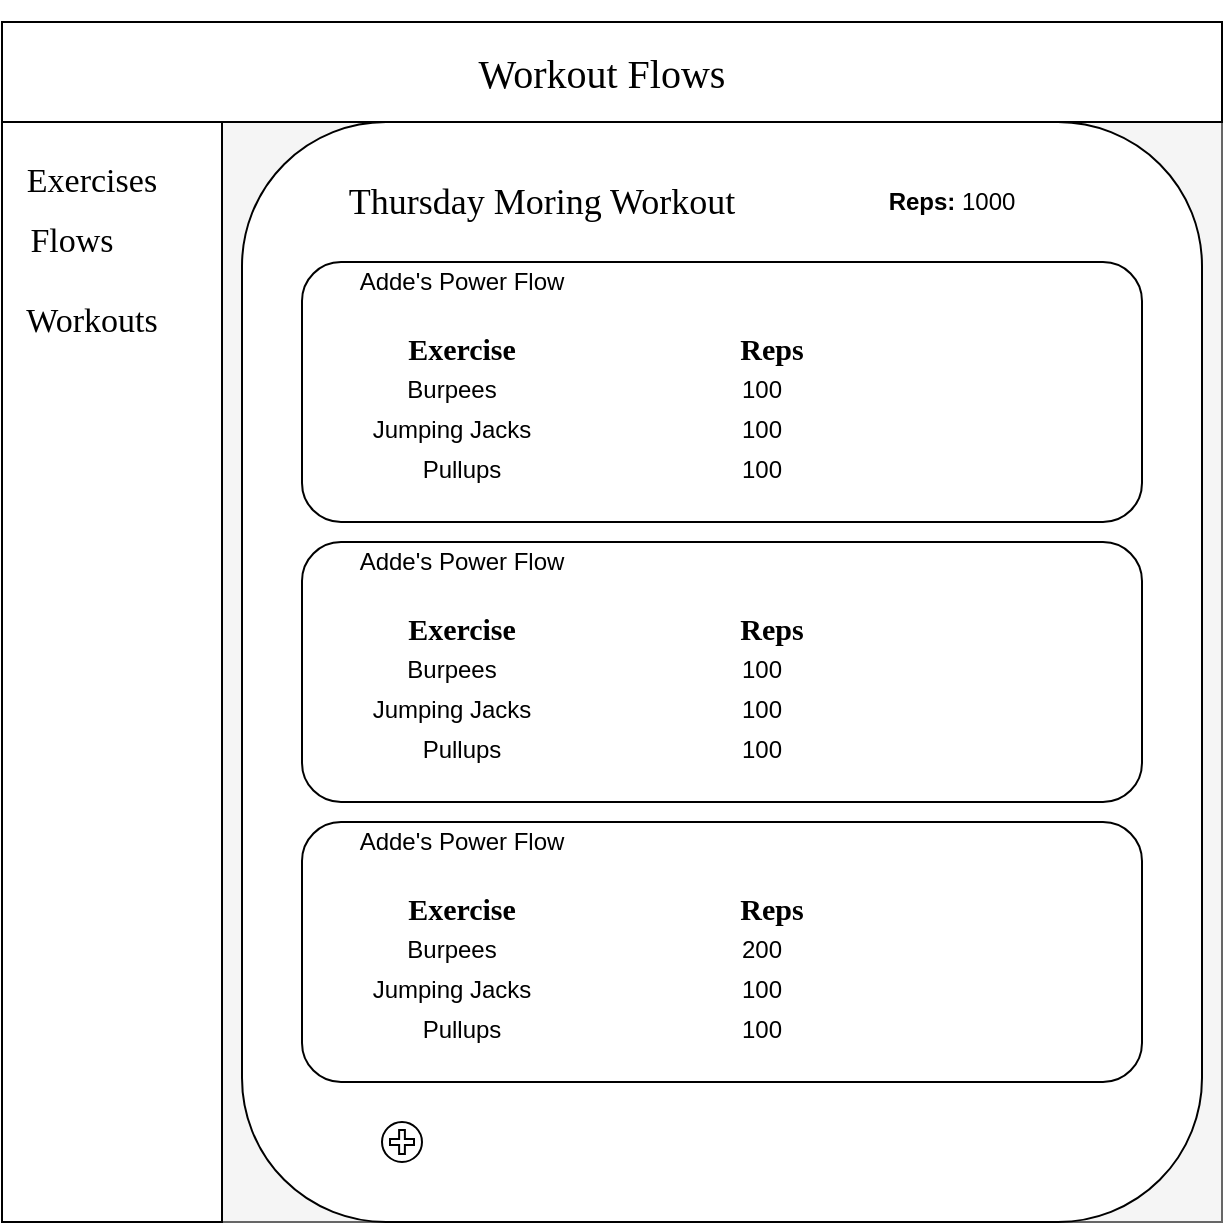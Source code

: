 <mxfile version="13.0.3" type="device"><diagram id="LFOxuoU9jee_rTf8d0ke" name="Page-1"><mxGraphModel dx="1086" dy="966" grid="1" gridSize="10" guides="1" tooltips="1" connect="1" arrows="1" fold="1" page="1" pageScale="1" pageWidth="850" pageHeight="1100" math="0" shadow="0"><root><mxCell id="0"/><mxCell id="1" parent="0"/><mxCell id="dF89HTOef0gVWIuRbW4D-4" value="" style="rounded=0;whiteSpace=wrap;html=1;fillColor=#f5f5f5;strokeColor=#666666;fontColor=#333333;" parent="1" vertex="1"><mxGeometry x="100" y="50" width="610" height="600" as="geometry"/></mxCell><mxCell id="dF89HTOef0gVWIuRbW4D-11" value="&lt;h1&gt;&lt;font style=&quot;font-size: 16px&quot; face=&quot;Georgia&quot;&gt;Workout Flows&lt;/font&gt;&lt;/h1&gt;" style="text;html=1;strokeColor=none;fillColor=none;align=center;verticalAlign=middle;whiteSpace=wrap;rounded=0;" parent="1" vertex="1"><mxGeometry x="240" y="60" width="330" height="20" as="geometry"/></mxCell><mxCell id="dF89HTOef0gVWIuRbW4D-16" value="" style="rounded=0;whiteSpace=wrap;html=1;" parent="1" vertex="1"><mxGeometry x="100" y="50" width="610" height="50" as="geometry"/></mxCell><mxCell id="dF89HTOef0gVWIuRbW4D-17" value="&lt;font face=&quot;Garamond&quot; style=&quot;font-size: 20px&quot;&gt;Workout Flows&lt;/font&gt;" style="text;html=1;strokeColor=none;fillColor=none;align=center;verticalAlign=middle;whiteSpace=wrap;rounded=0;" parent="1" vertex="1"><mxGeometry x="290" y="65" width="220" height="20" as="geometry"/></mxCell><mxCell id="dF89HTOef0gVWIuRbW4D-18" value="" style="rounded=0;whiteSpace=wrap;html=1;" parent="1" vertex="1"><mxGeometry x="100" y="100" width="110" height="550" as="geometry"/></mxCell><mxCell id="dF89HTOef0gVWIuRbW4D-21" value="&lt;font face=&quot;Garamond&quot; style=&quot;font-size: 17px&quot;&gt;Flows&lt;/font&gt;" style="text;html=1;strokeColor=none;fillColor=none;align=center;verticalAlign=middle;whiteSpace=wrap;rounded=0;" parent="1" vertex="1"><mxGeometry x="100" y="150" width="70" height="20" as="geometry"/></mxCell><mxCell id="dF89HTOef0gVWIuRbW4D-22" value="&lt;font face=&quot;Garamond&quot; style=&quot;font-size: 17px&quot;&gt;Workouts&lt;/font&gt;" style="text;html=1;strokeColor=none;fillColor=none;align=center;verticalAlign=middle;whiteSpace=wrap;rounded=0;" parent="1" vertex="1"><mxGeometry x="110" y="190" width="70" height="20" as="geometry"/></mxCell><mxCell id="dF89HTOef0gVWIuRbW4D-23" value="" style="rounded=1;whiteSpace=wrap;html=1;" parent="1" vertex="1"><mxGeometry x="220" y="100" width="480" height="550" as="geometry"/></mxCell><mxCell id="dF89HTOef0gVWIuRbW4D-25" value="&lt;font face=&quot;Garamond&quot; style=&quot;font-size: 17px&quot;&gt;Exercises&lt;/font&gt;" style="text;html=1;strokeColor=none;fillColor=none;align=center;verticalAlign=middle;whiteSpace=wrap;rounded=0;" parent="1" vertex="1"><mxGeometry x="110" y="120" width="70" height="20" as="geometry"/></mxCell><mxCell id="dF89HTOef0gVWIuRbW4D-57" value="&lt;font style=&quot;font-size: 18px&quot; face=&quot;Garamond&quot;&gt;Thursday Moring Workout&lt;/font&gt;" style="text;html=1;strokeColor=none;fillColor=none;align=center;verticalAlign=middle;whiteSpace=wrap;rounded=0;" parent="1" vertex="1"><mxGeometry x="240" y="130" width="260" height="20" as="geometry"/></mxCell><mxCell id="1GPAl0mNd8kmtN9bBSbE-1" value="" style="rounded=1;whiteSpace=wrap;html=1;" vertex="1" parent="1"><mxGeometry x="250" y="170" width="420" height="130" as="geometry"/></mxCell><mxCell id="1GPAl0mNd8kmtN9bBSbE-4" value="&lt;b&gt;Reps:&lt;/b&gt; 1000" style="text;html=1;strokeColor=none;fillColor=none;align=center;verticalAlign=middle;whiteSpace=wrap;rounded=0;" vertex="1" parent="1"><mxGeometry x="530" y="130" width="90" height="20" as="geometry"/></mxCell><mxCell id="1GPAl0mNd8kmtN9bBSbE-6" value="&lt;font style=&quot;font-size: 15px&quot; face=&quot;Garamond&quot;&gt;&lt;b&gt;Exercise&lt;/b&gt;&lt;/font&gt;" style="text;html=1;strokeColor=none;fillColor=none;align=center;verticalAlign=middle;whiteSpace=wrap;rounded=0;" vertex="1" parent="1"><mxGeometry x="295" y="203" width="70" height="20" as="geometry"/></mxCell><mxCell id="1GPAl0mNd8kmtN9bBSbE-7" value="&lt;font style=&quot;font-size: 15px&quot; face=&quot;Garamond&quot;&gt;&lt;b&gt;Reps&lt;/b&gt;&lt;/font&gt;" style="text;html=1;strokeColor=none;fillColor=none;align=center;verticalAlign=middle;whiteSpace=wrap;rounded=0;" vertex="1" parent="1"><mxGeometry x="450" y="203" width="70" height="20" as="geometry"/></mxCell><mxCell id="1GPAl0mNd8kmtN9bBSbE-8" value="100" style="text;html=1;strokeColor=none;fillColor=none;align=center;verticalAlign=middle;whiteSpace=wrap;rounded=0;" vertex="1" parent="1"><mxGeometry x="460" y="244" width="40" height="20" as="geometry"/></mxCell><mxCell id="1GPAl0mNd8kmtN9bBSbE-9" value="100" style="text;html=1;strokeColor=none;fillColor=none;align=center;verticalAlign=middle;whiteSpace=wrap;rounded=0;" vertex="1" parent="1"><mxGeometry x="460" y="224" width="40" height="20" as="geometry"/></mxCell><mxCell id="1GPAl0mNd8kmtN9bBSbE-10" value="Burpees" style="text;html=1;strokeColor=none;fillColor=none;align=center;verticalAlign=middle;whiteSpace=wrap;rounded=0;" vertex="1" parent="1"><mxGeometry x="290" y="224" width="70" height="20" as="geometry"/></mxCell><mxCell id="1GPAl0mNd8kmtN9bBSbE-11" value="Jumping Jacks" style="text;html=1;strokeColor=none;fillColor=none;align=center;verticalAlign=middle;whiteSpace=wrap;rounded=0;" vertex="1" parent="1"><mxGeometry x="280" y="244" width="90" height="20" as="geometry"/></mxCell><mxCell id="1GPAl0mNd8kmtN9bBSbE-12" value="Pullups" style="text;html=1;strokeColor=none;fillColor=none;align=center;verticalAlign=middle;whiteSpace=wrap;rounded=0;" vertex="1" parent="1"><mxGeometry x="285" y="264" width="90" height="20" as="geometry"/></mxCell><mxCell id="1GPAl0mNd8kmtN9bBSbE-13" value="100" style="text;html=1;strokeColor=none;fillColor=none;align=center;verticalAlign=middle;whiteSpace=wrap;rounded=0;" vertex="1" parent="1"><mxGeometry x="460" y="264" width="40" height="20" as="geometry"/></mxCell><mxCell id="1GPAl0mNd8kmtN9bBSbE-15" value="Adde's Power Flow" style="text;html=1;strokeColor=none;fillColor=none;align=center;verticalAlign=middle;whiteSpace=wrap;rounded=0;" vertex="1" parent="1"><mxGeometry x="265" y="170" width="130" height="20" as="geometry"/></mxCell><mxCell id="1GPAl0mNd8kmtN9bBSbE-26" value="" style="rounded=1;whiteSpace=wrap;html=1;" vertex="1" parent="1"><mxGeometry x="250" y="310" width="420" height="130" as="geometry"/></mxCell><mxCell id="1GPAl0mNd8kmtN9bBSbE-27" value="&lt;font style=&quot;font-size: 15px&quot; face=&quot;Garamond&quot;&gt;&lt;b&gt;Exercise&lt;/b&gt;&lt;/font&gt;" style="text;html=1;strokeColor=none;fillColor=none;align=center;verticalAlign=middle;whiteSpace=wrap;rounded=0;" vertex="1" parent="1"><mxGeometry x="295" y="343" width="70" height="20" as="geometry"/></mxCell><mxCell id="1GPAl0mNd8kmtN9bBSbE-28" value="&lt;font style=&quot;font-size: 15px&quot; face=&quot;Garamond&quot;&gt;&lt;b&gt;Reps&lt;/b&gt;&lt;/font&gt;" style="text;html=1;strokeColor=none;fillColor=none;align=center;verticalAlign=middle;whiteSpace=wrap;rounded=0;" vertex="1" parent="1"><mxGeometry x="450" y="343" width="70" height="20" as="geometry"/></mxCell><mxCell id="1GPAl0mNd8kmtN9bBSbE-29" value="100" style="text;html=1;strokeColor=none;fillColor=none;align=center;verticalAlign=middle;whiteSpace=wrap;rounded=0;" vertex="1" parent="1"><mxGeometry x="460" y="384" width="40" height="20" as="geometry"/></mxCell><mxCell id="1GPAl0mNd8kmtN9bBSbE-30" value="100" style="text;html=1;strokeColor=none;fillColor=none;align=center;verticalAlign=middle;whiteSpace=wrap;rounded=0;" vertex="1" parent="1"><mxGeometry x="460" y="364" width="40" height="20" as="geometry"/></mxCell><mxCell id="1GPAl0mNd8kmtN9bBSbE-31" value="Burpees" style="text;html=1;strokeColor=none;fillColor=none;align=center;verticalAlign=middle;whiteSpace=wrap;rounded=0;" vertex="1" parent="1"><mxGeometry x="290" y="364" width="70" height="20" as="geometry"/></mxCell><mxCell id="1GPAl0mNd8kmtN9bBSbE-32" value="Jumping Jacks" style="text;html=1;strokeColor=none;fillColor=none;align=center;verticalAlign=middle;whiteSpace=wrap;rounded=0;" vertex="1" parent="1"><mxGeometry x="280" y="384" width="90" height="20" as="geometry"/></mxCell><mxCell id="1GPAl0mNd8kmtN9bBSbE-33" value="Pullups" style="text;html=1;strokeColor=none;fillColor=none;align=center;verticalAlign=middle;whiteSpace=wrap;rounded=0;" vertex="1" parent="1"><mxGeometry x="285" y="404" width="90" height="20" as="geometry"/></mxCell><mxCell id="1GPAl0mNd8kmtN9bBSbE-34" value="100" style="text;html=1;strokeColor=none;fillColor=none;align=center;verticalAlign=middle;whiteSpace=wrap;rounded=0;" vertex="1" parent="1"><mxGeometry x="460" y="404" width="40" height="20" as="geometry"/></mxCell><mxCell id="1GPAl0mNd8kmtN9bBSbE-35" value="Adde's Power Flow" style="text;html=1;strokeColor=none;fillColor=none;align=center;verticalAlign=middle;whiteSpace=wrap;rounded=0;" vertex="1" parent="1"><mxGeometry x="265" y="310" width="130" height="20" as="geometry"/></mxCell><mxCell id="1GPAl0mNd8kmtN9bBSbE-36" value="" style="rounded=1;whiteSpace=wrap;html=1;" vertex="1" parent="1"><mxGeometry x="250" y="450" width="420" height="130" as="geometry"/></mxCell><mxCell id="1GPAl0mNd8kmtN9bBSbE-37" value="&lt;font style=&quot;font-size: 15px&quot; face=&quot;Garamond&quot;&gt;&lt;b&gt;Exercise&lt;/b&gt;&lt;/font&gt;" style="text;html=1;strokeColor=none;fillColor=none;align=center;verticalAlign=middle;whiteSpace=wrap;rounded=0;" vertex="1" parent="1"><mxGeometry x="295" y="483" width="70" height="20" as="geometry"/></mxCell><mxCell id="1GPAl0mNd8kmtN9bBSbE-38" value="&lt;font style=&quot;font-size: 15px&quot; face=&quot;Garamond&quot;&gt;&lt;b&gt;Reps&lt;/b&gt;&lt;/font&gt;" style="text;html=1;strokeColor=none;fillColor=none;align=center;verticalAlign=middle;whiteSpace=wrap;rounded=0;" vertex="1" parent="1"><mxGeometry x="450" y="483" width="70" height="20" as="geometry"/></mxCell><mxCell id="1GPAl0mNd8kmtN9bBSbE-39" value="100" style="text;html=1;strokeColor=none;fillColor=none;align=center;verticalAlign=middle;whiteSpace=wrap;rounded=0;" vertex="1" parent="1"><mxGeometry x="460" y="524" width="40" height="20" as="geometry"/></mxCell><mxCell id="1GPAl0mNd8kmtN9bBSbE-40" value="200" style="text;html=1;strokeColor=none;fillColor=none;align=center;verticalAlign=middle;whiteSpace=wrap;rounded=0;" vertex="1" parent="1"><mxGeometry x="460" y="504" width="40" height="20" as="geometry"/></mxCell><mxCell id="1GPAl0mNd8kmtN9bBSbE-41" value="Burpees" style="text;html=1;strokeColor=none;fillColor=none;align=center;verticalAlign=middle;whiteSpace=wrap;rounded=0;" vertex="1" parent="1"><mxGeometry x="290" y="504" width="70" height="20" as="geometry"/></mxCell><mxCell id="1GPAl0mNd8kmtN9bBSbE-42" value="Jumping Jacks" style="text;html=1;strokeColor=none;fillColor=none;align=center;verticalAlign=middle;whiteSpace=wrap;rounded=0;" vertex="1" parent="1"><mxGeometry x="280" y="524" width="90" height="20" as="geometry"/></mxCell><mxCell id="1GPAl0mNd8kmtN9bBSbE-43" value="Pullups" style="text;html=1;strokeColor=none;fillColor=none;align=center;verticalAlign=middle;whiteSpace=wrap;rounded=0;" vertex="1" parent="1"><mxGeometry x="285" y="544" width="90" height="20" as="geometry"/></mxCell><mxCell id="1GPAl0mNd8kmtN9bBSbE-44" value="100" style="text;html=1;strokeColor=none;fillColor=none;align=center;verticalAlign=middle;whiteSpace=wrap;rounded=0;" vertex="1" parent="1"><mxGeometry x="460" y="544" width="40" height="20" as="geometry"/></mxCell><mxCell id="1GPAl0mNd8kmtN9bBSbE-45" value="Adde's Power Flow" style="text;html=1;strokeColor=none;fillColor=none;align=center;verticalAlign=middle;whiteSpace=wrap;rounded=0;" vertex="1" parent="1"><mxGeometry x="265" y="450" width="130" height="20" as="geometry"/></mxCell><mxCell id="1GPAl0mNd8kmtN9bBSbE-46" value="" style="shape=mxgraph.bpmn.shape;html=1;verticalLabelPosition=bottom;labelBackgroundColor=#ffffff;verticalAlign=top;align=center;perimeter=ellipsePerimeter;outlineConnect=0;outline=standard;symbol=parallelMultiple;" vertex="1" parent="1"><mxGeometry x="290" y="600" width="20" height="20" as="geometry"/></mxCell></root></mxGraphModel></diagram></mxfile>